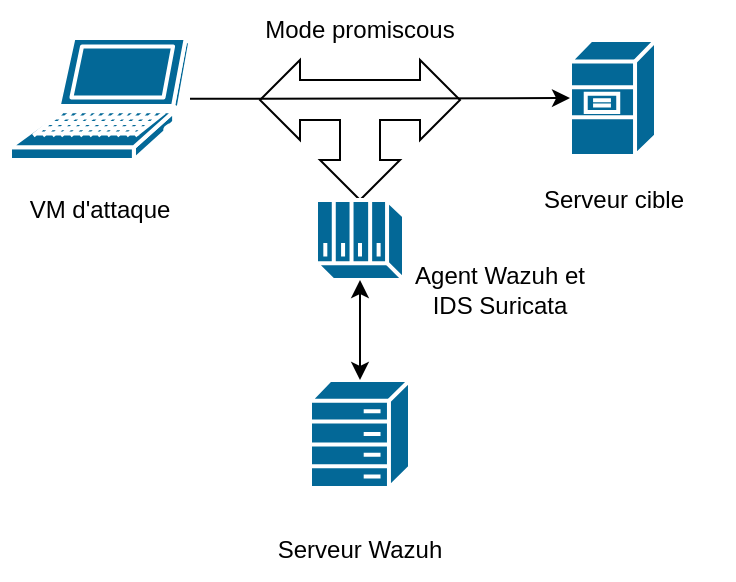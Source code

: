 <mxfile version="26.0.4">
  <diagram name="Page-1" id="JgsH1OPGVkEB44urUVAO">
    <mxGraphModel dx="1114" dy="1213" grid="1" gridSize="10" guides="1" tooltips="1" connect="1" arrows="1" fold="1" page="1" pageScale="1" pageWidth="850" pageHeight="1100" math="0" shadow="0">
      <root>
        <mxCell id="0" />
        <mxCell id="1" parent="0" />
        <mxCell id="r4IsjiTtZqArY9GASYge-15" value="" style="html=1;shadow=0;dashed=0;align=center;verticalAlign=middle;shape=mxgraph.arrows2.triadArrow;dy=10;dx=20;arrowHead=40;direction=west;" vertex="1" parent="1">
          <mxGeometry x="265" y="460" width="100" height="70" as="geometry" />
        </mxCell>
        <mxCell id="r4IsjiTtZqArY9GASYge-1" value="" style="shape=mxgraph.cisco.servers.file_server;sketch=0;html=1;pointerEvents=1;dashed=0;fillColor=#036897;strokeColor=#ffffff;strokeWidth=2;verticalLabelPosition=bottom;verticalAlign=top;align=center;outlineConnect=0;" vertex="1" parent="1">
          <mxGeometry x="420" y="450" width="43" height="58" as="geometry" />
        </mxCell>
        <mxCell id="r4IsjiTtZqArY9GASYge-2" value="" style="shape=mxgraph.cisco.misc.hp_mini;sketch=0;html=1;pointerEvents=1;dashed=0;fillColor=#036897;strokeColor=#ffffff;strokeWidth=2;verticalLabelPosition=bottom;verticalAlign=top;align=center;outlineConnect=0;" vertex="1" parent="1">
          <mxGeometry x="290" y="620" width="50" height="54" as="geometry" />
        </mxCell>
        <mxCell id="r4IsjiTtZqArY9GASYge-3" value="" style="shape=mxgraph.cisco.computers_and_peripherals.laptop;sketch=0;html=1;pointerEvents=1;dashed=0;fillColor=#036897;strokeColor=#ffffff;strokeWidth=2;verticalLabelPosition=bottom;verticalAlign=top;align=center;outlineConnect=0;" vertex="1" parent="1">
          <mxGeometry x="140" y="449" width="90" height="61" as="geometry" />
        </mxCell>
        <mxCell id="r4IsjiTtZqArY9GASYge-6" value="" style="endArrow=classic;html=1;rounded=0;" edge="1" parent="1" source="r4IsjiTtZqArY9GASYge-3" target="r4IsjiTtZqArY9GASYge-1">
          <mxGeometry width="50" height="50" relative="1" as="geometry">
            <mxPoint x="400" y="640" as="sourcePoint" />
            <mxPoint x="450" y="590" as="targetPoint" />
          </mxGeometry>
        </mxCell>
        <mxCell id="r4IsjiTtZqArY9GASYge-8" value="Agent Wazuh et&lt;div&gt;IDS Suricata&lt;/div&gt;" style="text;html=1;align=center;verticalAlign=middle;whiteSpace=wrap;rounded=0;" vertex="1" parent="1">
          <mxGeometry x="320" y="560" width="130" height="30" as="geometry" />
        </mxCell>
        <mxCell id="r4IsjiTtZqArY9GASYge-9" value="VM d&#39;attaque" style="text;html=1;align=center;verticalAlign=middle;whiteSpace=wrap;rounded=0;" vertex="1" parent="1">
          <mxGeometry x="135" y="520" width="100" height="30" as="geometry" />
        </mxCell>
        <mxCell id="r4IsjiTtZqArY9GASYge-10" value="Serveur cible" style="text;html=1;align=center;verticalAlign=middle;whiteSpace=wrap;rounded=0;" vertex="1" parent="1">
          <mxGeometry x="382" y="515" width="120" height="30" as="geometry" />
        </mxCell>
        <mxCell id="r4IsjiTtZqArY9GASYge-11" value="Serveur Wazuh" style="text;html=1;align=center;verticalAlign=middle;whiteSpace=wrap;rounded=0;" vertex="1" parent="1">
          <mxGeometry x="265" y="690" width="100" height="30" as="geometry" />
        </mxCell>
        <mxCell id="r4IsjiTtZqArY9GASYge-12" value="" style="shape=mxgraph.cisco.misc.hp_mini;sketch=0;html=1;pointerEvents=1;dashed=0;fillColor=#036897;strokeColor=#ffffff;strokeWidth=2;verticalLabelPosition=bottom;verticalAlign=top;align=center;outlineConnect=0;direction=south;" vertex="1" parent="1">
          <mxGeometry x="293" y="530" width="44" height="40" as="geometry" />
        </mxCell>
        <mxCell id="r4IsjiTtZqArY9GASYge-13" value="" style="endArrow=classic;startArrow=classic;html=1;rounded=0;exitX=0.5;exitY=0;exitDx=0;exitDy=0;exitPerimeter=0;" edge="1" parent="1" source="r4IsjiTtZqArY9GASYge-2" target="r4IsjiTtZqArY9GASYge-12">
          <mxGeometry width="50" height="50" relative="1" as="geometry">
            <mxPoint x="400" y="630" as="sourcePoint" />
            <mxPoint x="450" y="580" as="targetPoint" />
          </mxGeometry>
        </mxCell>
        <mxCell id="r4IsjiTtZqArY9GASYge-14" value="Mode promiscous" style="text;html=1;align=center;verticalAlign=middle;whiteSpace=wrap;rounded=0;" vertex="1" parent="1">
          <mxGeometry x="260" y="430" width="110" height="30" as="geometry" />
        </mxCell>
      </root>
    </mxGraphModel>
  </diagram>
</mxfile>
